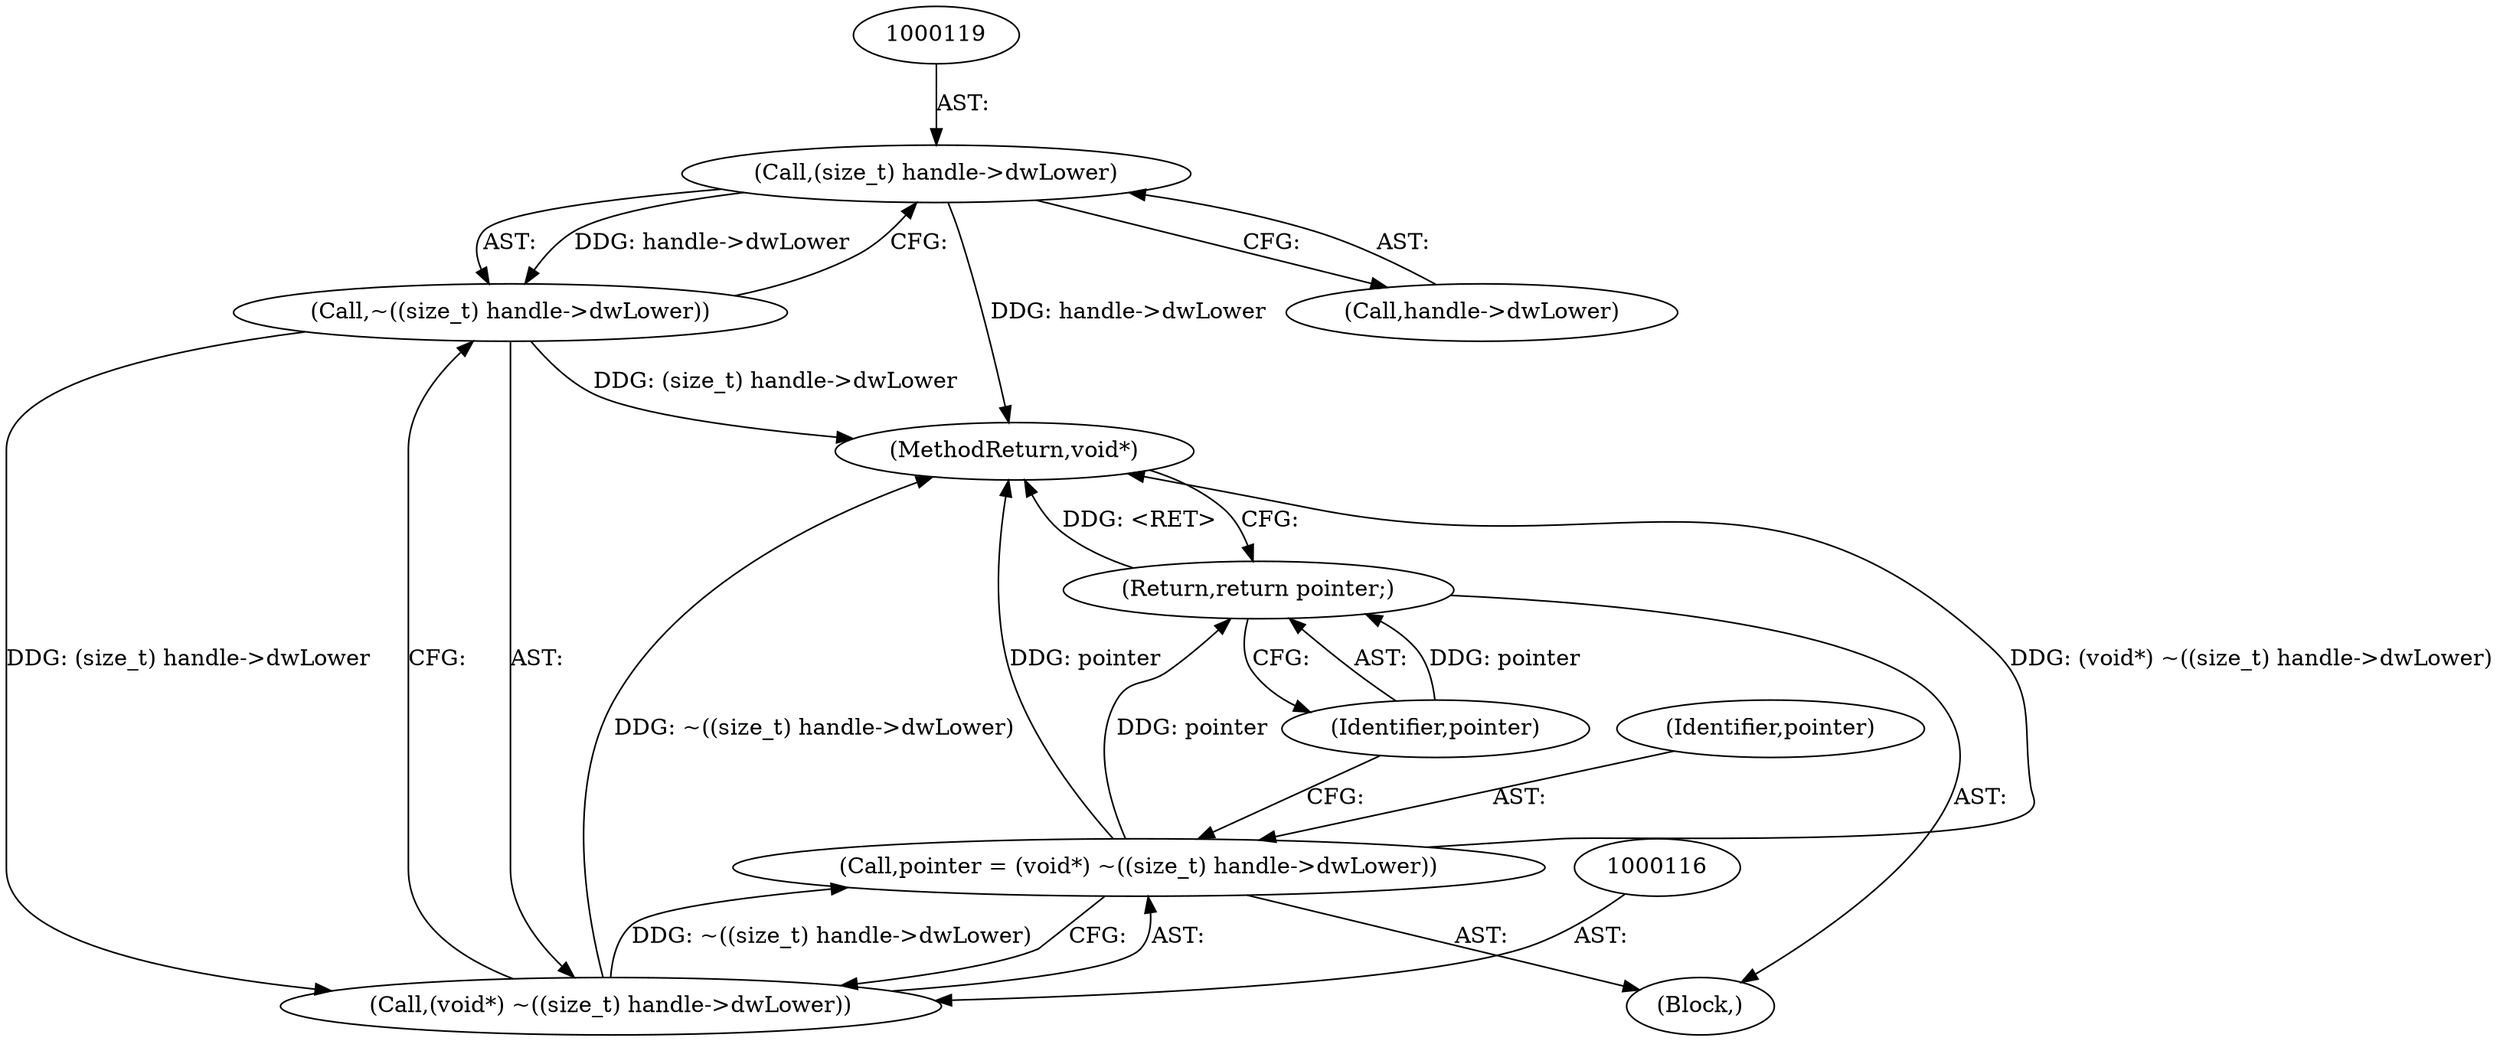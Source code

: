 digraph "0_FreeRDP_0773bb9303d24473fe1185d85a424dfe159aff53_4@pointer" {
"1000118" [label="(Call,(size_t) handle->dwLower)"];
"1000117" [label="(Call,~((size_t) handle->dwLower))"];
"1000115" [label="(Call,(void*) ~((size_t) handle->dwLower))"];
"1000113" [label="(Call,pointer = (void*) ~((size_t) handle->dwLower))"];
"1000123" [label="(Return,return pointer;)"];
"1000115" [label="(Call,(void*) ~((size_t) handle->dwLower))"];
"1000124" [label="(Identifier,pointer)"];
"1000117" [label="(Call,~((size_t) handle->dwLower))"];
"1000114" [label="(Identifier,pointer)"];
"1000125" [label="(MethodReturn,void*)"];
"1000113" [label="(Call,pointer = (void*) ~((size_t) handle->dwLower))"];
"1000120" [label="(Call,handle->dwLower)"];
"1000118" [label="(Call,(size_t) handle->dwLower)"];
"1000102" [label="(Block,)"];
"1000123" [label="(Return,return pointer;)"];
"1000118" -> "1000117"  [label="AST: "];
"1000118" -> "1000120"  [label="CFG: "];
"1000119" -> "1000118"  [label="AST: "];
"1000120" -> "1000118"  [label="AST: "];
"1000117" -> "1000118"  [label="CFG: "];
"1000118" -> "1000125"  [label="DDG: handle->dwLower"];
"1000118" -> "1000117"  [label="DDG: handle->dwLower"];
"1000117" -> "1000115"  [label="AST: "];
"1000115" -> "1000117"  [label="CFG: "];
"1000117" -> "1000125"  [label="DDG: (size_t) handle->dwLower"];
"1000117" -> "1000115"  [label="DDG: (size_t) handle->dwLower"];
"1000115" -> "1000113"  [label="AST: "];
"1000116" -> "1000115"  [label="AST: "];
"1000113" -> "1000115"  [label="CFG: "];
"1000115" -> "1000125"  [label="DDG: ~((size_t) handle->dwLower)"];
"1000115" -> "1000113"  [label="DDG: ~((size_t) handle->dwLower)"];
"1000113" -> "1000102"  [label="AST: "];
"1000114" -> "1000113"  [label="AST: "];
"1000124" -> "1000113"  [label="CFG: "];
"1000113" -> "1000125"  [label="DDG: pointer"];
"1000113" -> "1000125"  [label="DDG: (void*) ~((size_t) handle->dwLower)"];
"1000113" -> "1000123"  [label="DDG: pointer"];
"1000123" -> "1000102"  [label="AST: "];
"1000123" -> "1000124"  [label="CFG: "];
"1000124" -> "1000123"  [label="AST: "];
"1000125" -> "1000123"  [label="CFG: "];
"1000123" -> "1000125"  [label="DDG: <RET>"];
"1000124" -> "1000123"  [label="DDG: pointer"];
}
